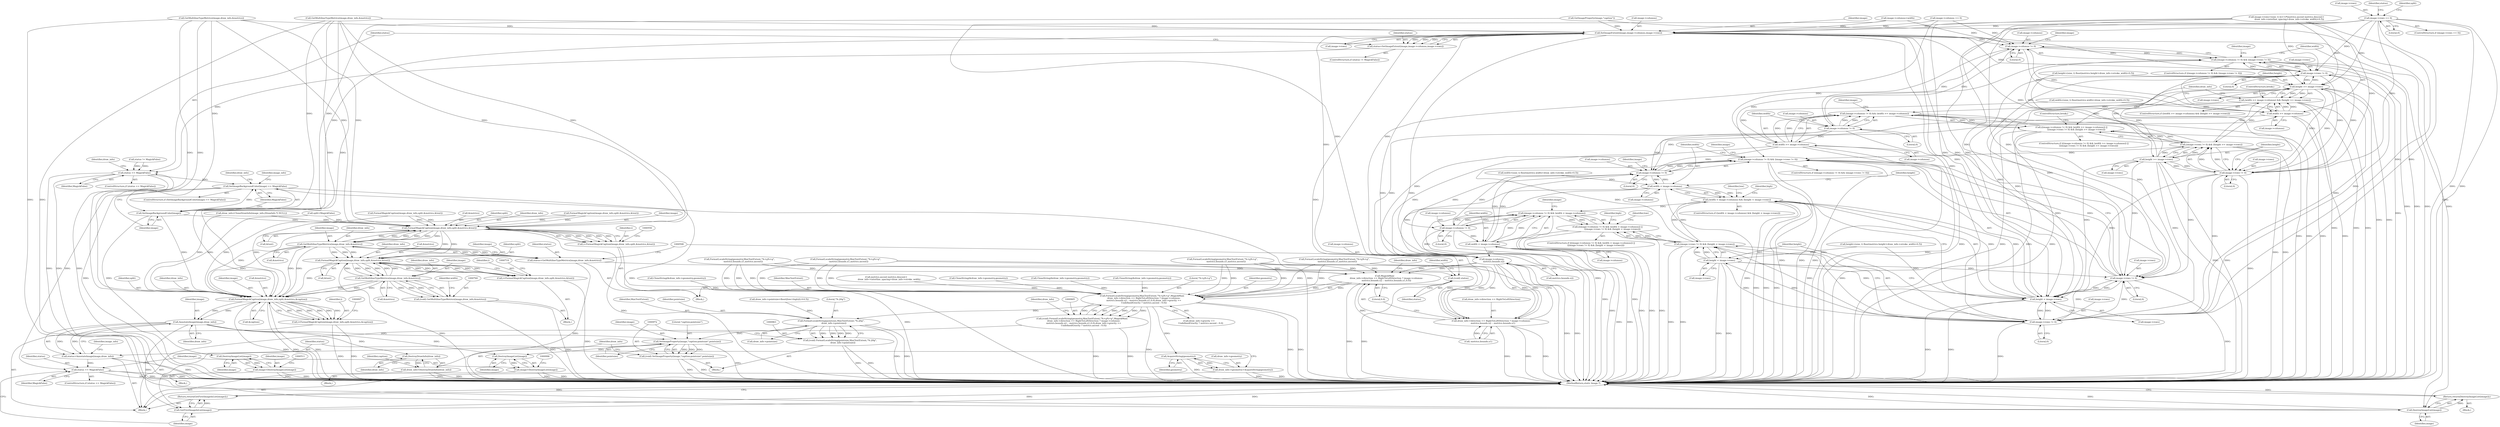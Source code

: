 digraph "1_ImageMagick_aeff00de228bc5a158c2a975ab47845d8a1db456@pointer" {
"1000359" [label="(Call,image->rows == 0)"];
"1000463" [label="(Call,SetImageExtent(image,image->columns,image->rows))"];
"1000461" [label="(Call,status=SetImageExtent(image,image->columns,image->rows))"];
"1000472" [label="(Call,status == MagickFalse)"];
"1000490" [label="(Call,SetImageBackgroundColor(image) == MagickFalse)"];
"1000986" [label="(Call,status == MagickFalse)"];
"1000487" [label="(Call,DestroyImageList(image))"];
"1000486" [label="(Return,return(DestroyImageList(image));)"];
"1000491" [label="(Call,SetImageBackgroundColor(image))"];
"1000507" [label="(Call,DestroyImageList(image))"];
"1000505" [label="(Call,image=DestroyImageList(image))"];
"1000541" [label="(Call,FormatMagickCaption(image,draw_info,split,&metrics,&text))"];
"1000539" [label="(Call,i=FormatMagickCaption(image,draw_info,split,&metrics,&text))"];
"1000592" [label="(Call,GetMultilineTypeMetrics(image,draw_info,&metrics))"];
"1000590" [label="(Call,status=GetMultilineTypeMetrics(image,draw_info,&metrics))"];
"1000597" [label="(Call,(void) status)"];
"1000710" [label="(Call,FormatMagickCaption(image,draw_info,split,&metrics,&text))"];
"1000708" [label="(Call,i=FormatMagickCaption(image,draw_info,split,&metrics,&text))"];
"1000761" [label="(Call,GetMultilineTypeMetrics(image,draw_info,&metrics))"];
"1000759" [label="(Call,(void) GetMultilineTypeMetrics(image,draw_info,&metrics))"];
"1000888" [label="(Call,FormatMagickCaption(image,draw_info,split,&metrics,&caption))"];
"1000886" [label="(Call,i=FormatMagickCaption(image,draw_info,split,&metrics,&caption))"];
"1000951" [label="(Call,AnnotateImage(image,draw_info))"];
"1000949" [label="(Call,status=AnnotateImage(image,draw_info))"];
"1000973" [label="(Call,SetImageProperty(image,\"caption:pointsize\",pointsize))"];
"1000971" [label="(Call,(void) SetImageProperty(image,\"caption:pointsize\",pointsize))"];
"1000992" [label="(Call,DestroyImageList(image))"];
"1000990" [label="(Call,image=DestroyImageList(image))"];
"1000999" [label="(Call,GetFirstImageInList(image))"];
"1000998" [label="(Return,return(GetFirstImageInList(image));)"];
"1000979" [label="(Call,DestroyDrawInfo(draw_info))"];
"1000977" [label="(Call,draw_info=DestroyDrawInfo(draw_info))"];
"1000630" [label="(Call,image->columns != 0)"];
"1000629" [label="(Call,(image->columns != 0) && (image->rows != 0))"];
"1000795" [label="(Call,(image->columns != 0) && (image->rows != 0))"];
"1000643" [label="(Call,width >= image->columns)"];
"1000642" [label="(Call,(width >= image->columns) && (height >= image->rows))"];
"1000657" [label="(Call,(image->columns != 0) && (width >= image->columns))"];
"1000656" [label="(Call,((image->columns != 0) && (width >= image->columns)) ||\n              ((image->rows != 0) && (height >= image->rows)))"];
"1000668" [label="(Call,(image->rows != 0) && (height >= image->rows))"];
"1000796" [label="(Call,image->columns != 0)"];
"1000809" [label="(Call,width < image->columns)"];
"1000808" [label="(Call,(width < image->columns) && (height < image->rows))"];
"1000837" [label="(Call,(image->columns != 0) && (width < image->columns))"];
"1000836" [label="(Call,((image->columns != 0) && (width < image->columns)) ||\n              ((image->rows != 0) && (height < image->rows)))"];
"1000848" [label="(Call,(image->rows != 0) && (height < image->rows))"];
"1000917" [label="(Call,image->columns-\n     metrics.bounds.x2)"];
"1000910" [label="(Call,MagickMax(\n     draw_info->direction == RightToLeftDirection ? image->columns-\n     metrics.bounds.x2 : -metrics.bounds.x1,0.0))"];
"1000906" [label="(Call,FormatLocaleString(geometry,MaxTextExtent,\"%+g%+g\",MagickMax(\n     draw_info->direction == RightToLeftDirection ? image->columns-\n     metrics.bounds.x2 : -metrics.bounds.x1,0.0),draw_info->gravity ==\n     UndefinedGravity ? metrics.ascent : 0.0))"];
"1000904" [label="(Call,(void) FormatLocaleString(geometry,MaxTextExtent,\"%+g%+g\",MagickMax(\n     draw_info->direction == RightToLeftDirection ? image->columns-\n     metrics.bounds.x2 : -metrics.bounds.x1,0.0),draw_info->gravity ==\n     UndefinedGravity ? metrics.ascent : 0.0))"];
"1000947" [label="(Call,AcquireString(geometry))"];
"1000943" [label="(Call,draw_info->geometry=AcquireString(geometry))"];
"1000964" [label="(Call,FormatLocaleString(pointsize,MaxTextExtent,\"%.20g\",\n        draw_info->pointsize))"];
"1000962" [label="(Call,(void) FormatLocaleString(pointsize,MaxTextExtent,\"%.20g\",\n        draw_info->pointsize))"];
"1000911" [label="(Call,draw_info->direction == RightToLeftDirection ? image->columns-\n     metrics.bounds.x2 : -metrics.bounds.x1)"];
"1000838" [label="(Call,image->columns != 0)"];
"1000843" [label="(Call,width < image->columns)"];
"1000658" [label="(Call,image->columns != 0)"];
"1000663" [label="(Call,width >= image->columns)"];
"1000635" [label="(Call,image->rows != 0)"];
"1000648" [label="(Call,height >= image->rows)"];
"1000669" [label="(Call,image->rows != 0)"];
"1000674" [label="(Call,height >= image->rows)"];
"1000801" [label="(Call,image->rows != 0)"];
"1000814" [label="(Call,height < image->rows)"];
"1000849" [label="(Call,image->rows != 0)"];
"1000854" [label="(Call,height < image->rows)"];
"1000960" [label="(Block,)"];
"1000761" [label="(Call,GetMultilineTypeMetrics(image,draw_info,&metrics))"];
"1000868" [label="(Identifier,high)"];
"1000797" [label="(Call,image->columns)"];
"1000711" [label="(Identifier,image)"];
"1000494" [label="(Block,)"];
"1000890" [label="(Identifier,draw_info)"];
"1000845" [label="(Call,image->columns)"];
"1000326" [label="(Call,CloneString(&draw_info->geometry,geometry))"];
"1000753" [label="(Call,CloneString(&draw_info->geometry,geometry))"];
"1000909" [label="(Literal,\"%+g%+g\")"];
"1000477" [label="(Identifier,draw_info)"];
"1000464" [label="(Identifier,image)"];
"1000794" [label="(ControlStructure,if ((image->columns != 0) && (image->rows != 0)))"];
"1000547" [label="(Call,&text)"];
"1000595" [label="(Call,&metrics)"];
"1000917" [label="(Call,image->columns-\n     metrics.bounds.x2)"];
"1000848" [label="(Call,(image->rows != 0) && (height < image->rows))"];
"1000475" [label="(Block,)"];
"1000590" [label="(Call,status=GetMultilineTypeMetrics(image,draw_info,&metrics))"];
"1000764" [label="(Call,&metrics)"];
"1000506" [label="(Identifier,image)"];
"1000363" [label="(Literal,0)"];
"1000628" [label="(ControlStructure,if ((image->columns != 0) && (image->rows != 0)))"];
"1000836" [label="(Call,((image->columns != 0) && (width < image->columns)) ||\n              ((image->rows != 0) && (height < image->rows)))"];
"1000908" [label="(Identifier,MaxTextExtent)"];
"1000800" [label="(Literal,0)"];
"1000803" [label="(Identifier,image)"];
"1000487" [label="(Call,DestroyImageList(image))"];
"1000694" [label="(Block,)"];
"1000957" [label="(Identifier,image_info)"];
"1000952" [label="(Identifier,image)"];
"1000977" [label="(Call,draw_info=DestroyDrawInfo(draw_info))"];
"1000838" [label="(Call,image->columns != 0)"];
"1000943" [label="(Call,draw_info->geometry=AcquireString(geometry))"];
"1000490" [label="(Call,SetImageBackgroundColor(image) == MagickFalse)"];
"1000635" [label="(Call,image->rows != 0)"];
"1000675" [label="(Identifier,height)"];
"1000492" [label="(Identifier,image)"];
"1000505" [label="(Call,image=DestroyImageList(image))"];
"1000921" [label="(Call,metrics.bounds.x2)"];
"1000839" [label="(Call,image->columns)"];
"1000713" [label="(Identifier,split)"];
"1000945" [label="(Identifier,draw_info)"];
"1000815" [label="(Identifier,height)"];
"1000988" [label="(Identifier,MagickFalse)"];
"1000912" [label="(Call,draw_info->direction == RightToLeftDirection)"];
"1000594" [label="(Identifier,draw_info)"];
"1000360" [label="(Call,image->rows)"];
"1000894" [label="(Call,&caption)"];
"1000926" [label="(Call,-metrics.bounds.x1)"];
"1000271" [label="(Call,image->columns == 0)"];
"1000948" [label="(Identifier,geometry)"];
"1000601" [label="(Identifier,width)"];
"1000491" [label="(Call,SetImageBackgroundColor(image))"];
"1000953" [label="(Identifier,draw_info)"];
"1000986" [label="(Call,status == MagickFalse)"];
"1000712" [label="(Identifier,draw_info)"];
"1000658" [label="(Call,image->columns != 0)"];
"1000906" [label="(Call,FormatLocaleString(geometry,MaxTextExtent,\"%+g%+g\",MagickMax(\n     draw_info->direction == RightToLeftDirection ? image->columns-\n     metrics.bounds.x2 : -metrics.bounds.x1,0.0),draw_info->gravity ==\n     UndefinedGravity ? metrics.ascent : 0.0))"];
"1000614" [label="(Call,height=(size_t) floor(metrics.height+draw_info->stroke_width+0.5))"];
"1000887" [label="(Identifier,i)"];
"1000542" [label="(Identifier,image)"];
"1000855" [label="(Identifier,height)"];
"1000591" [label="(Identifier,status)"];
"1000809" [label="(Call,width < image->columns)"];
"1000968" [label="(Call,draw_info->pointsize)"];
"1000650" [label="(Call,image->rows)"];
"1000911" [label="(Call,draw_info->direction == RightToLeftDirection ? image->columns-\n     metrics.bounds.x2 : -metrics.bounds.x1)"];
"1000645" [label="(Call,image->columns)"];
"1000965" [label="(Identifier,pointsize)"];
"1000359" [label="(Call,image->rows == 0)"];
"1000461" [label="(Call,status=SetImageExtent(image,image->columns,image->rows))"];
"1000634" [label="(Literal,0)"];
"1000630" [label="(Call,image->columns != 0)"];
"1000780" [label="(Call,height=(size_t) floor(metrics.height+draw_info->stroke_width+0.5))"];
"1000962" [label="(Call,(void) FormatLocaleString(pointsize,MaxTextExtent,\"%.20g\",\n        draw_info->pointsize))"];
"1000816" [label="(Call,image->rows)"];
"1000597" [label="(Call,(void) status)"];
"1000716" [label="(Call,&text)"];
"1000980" [label="(Identifier,draw_info)"];
"1000766" [label="(Call,width=(size_t) floor(metrics.width+draw_info->stroke_width+0.5))"];
"1000874" [label="(Call,draw_info->pointsize=floor((low+high)/2.0-0.5))"];
"1000708" [label="(Call,i=FormatMagickCaption(image,draw_info,split,&metrics,&text))"];
"1000639" [label="(Literal,0)"];
"1000531" [label="(Identifier,draw_info)"];
"1000637" [label="(Identifier,image)"];
"1001001" [label="(MethodReturn,static Image *)"];
"1000541" [label="(Call,FormatMagickCaption(image,draw_info,split,&metrics,&text))"];
"1000459" [label="(Identifier,status)"];
"1001000" [label="(Identifier,image)"];
"1000904" [label="(Call,(void) FormatLocaleString(geometry,MaxTextExtent,\"%+g%+g\",MagickMax(\n     draw_info->direction == RightToLeftDirection ? image->columns-\n     metrics.bounds.x2 : -metrics.bounds.x1,0.0),draw_info->gravity ==\n     UndefinedGravity ? metrics.ascent : 0.0))"];
"1000366" [label="(Identifier,split)"];
"1000493" [label="(Identifier,MagickFalse)"];
"1000998" [label="(Return,return(GetFirstImageInList(image));)"];
"1000636" [label="(Call,image->rows)"];
"1000353" [label="(Call,image->columns=width)"];
"1000990" [label="(Call,image=DestroyImageList(image))"];
"1000951" [label="(Call,AnnotateImage(image,draw_info))"];
"1000964" [label="(Call,FormatLocaleString(pointsize,MaxTextExtent,\"%.20g\",\n        draw_info->pointsize))"];
"1000642" [label="(Call,(width >= image->columns) && (height >= image->rows))"];
"1000671" [label="(Identifier,image)"];
"1000805" [label="(Literal,0)"];
"1000669" [label="(Call,image->rows != 0)"];
"1000674" [label="(Call,height >= image->rows)"];
"1000593" [label="(Identifier,image)"];
"1000992" [label="(Call,DestroyImageList(image))"];
"1000430" [label="(Call,image->rows=(size_t) ((i+1)*(metrics.ascent-metrics.descent+\n        draw_info->interline_spacing+draw_info->stroke_width)+0.5))"];
"1000474" [label="(Identifier,MagickFalse)"];
"1000710" [label="(Call,FormatMagickCaption(image,draw_info,split,&metrics,&text))"];
"1000947" [label="(Call,AcquireString(geometry))"];
"1000808" [label="(Call,(width < image->columns) && (height < image->rows))"];
"1000659" [label="(Call,image->columns)"];
"1000488" [label="(Identifier,image)"];
"1000932" [label="(Literal,0.0)"];
"1000417" [label="(Call,CloneString(&draw_info->geometry,geometry))"];
"1000807" [label="(ControlStructure,if ((width < image->columns) && (height < image->rows)))"];
"1000664" [label="(Identifier,width)"];
"1000644" [label="(Identifier,width)"];
"1000967" [label="(Literal,\"%.20g\")"];
"1000767" [label="(Identifier,width)"];
"1000763" [label="(Identifier,draw_info)"];
"1000463" [label="(Call,SetImageExtent(image,image->columns,image->rows))"];
"1000835" [label="(ControlStructure,if (((image->columns != 0) && (width < image->columns)) ||\n              ((image->rows != 0) && (height < image->rows))))"];
"1000507" [label="(Call,DestroyImageList(image))"];
"1000888" [label="(Call,FormatMagickCaption(image,draw_info,split,&metrics,&caption))"];
"1000856" [label="(Call,image->rows)"];
"1000663" [label="(Call,width >= image->columns)"];
"1000950" [label="(Identifier,status)"];
"1000486" [label="(Return,return(DestroyImageList(image));)"];
"1000854" [label="(Call,height < image->rows)"];
"1000264" [label="(Call,split=MagickFalse)"];
"1000814" [label="(Call,height < image->rows)"];
"1000425" [label="(Call,GetMultilineTypeMetrics(image,draw_info,&metrics))"];
"1000631" [label="(Call,image->columns)"];
"1000599" [label="(Identifier,status)"];
"1000982" [label="(Identifier,caption)"];
"1000974" [label="(Identifier,image)"];
"1000396" [label="(Call,FormatLocaleString(geometry,MaxTextExtent,\"%+g%+g\",\n        -metrics.bounds.x1,metrics.ascent))"];
"1000840" [label="(Identifier,image)"];
"1000886" [label="(Call,i=FormatMagickCaption(image,draw_info,split,&metrics,&caption))"];
"1000629" [label="(Call,(image->columns != 0) && (image->rows != 0))"];
"1000966" [label="(Identifier,MaxTextExtent)"];
"1000842" [label="(Literal,0)"];
"1000457" [label="(ControlStructure,if (status != MagickFalse))"];
"1000991" [label="(Identifier,image)"];
"1000489" [label="(ControlStructure,if (SetImageBackgroundColor(image) == MagickFalse))"];
"1000944" [label="(Call,draw_info->geometry)"];
"1000656" [label="(Call,((image->columns != 0) && (width >= image->columns)) ||\n              ((image->rows != 0) && (height >= image->rows)))"];
"1000670" [label="(Call,image->rows)"];
"1000334" [label="(Call,GetMultilineTypeMetrics(image,draw_info,&metrics))"];
"1000660" [label="(Identifier,image)"];
"1000107" [label="(Block,)"];
"1000979" [label="(Call,DestroyDrawInfo(draw_info))"];
"1000673" [label="(Literal,0)"];
"1000462" [label="(Identifier,status)"];
"1000907" [label="(Identifier,geometry)"];
"1000584" [label="(Call,CloneString(&draw_info->geometry,geometry))"];
"1000709" [label="(Identifier,i)"];
"1000468" [label="(Call,image->rows)"];
"1000643" [label="(Call,width >= image->columns)"];
"1000762" [label="(Identifier,image)"];
"1000993" [label="(Identifier,image)"];
"1000820" [label="(Identifier,low)"];
"1000860" [label="(Identifier,low)"];
"1000844" [label="(Identifier,width)"];
"1000305" [label="(Call,FormatLocaleString(geometry,MaxTextExtent,\"%+g%+g\",\n        -metrics.bounds.x1,metrics.ascent))"];
"1000496" [label="(Identifier,draw_info)"];
"1000837" [label="(Call,(image->columns != 0) && (width < image->columns))"];
"1000853" [label="(Literal,0)"];
"1000641" [label="(ControlStructure,if ((width >= image->columns) && (height >= image->rows)))"];
"1000648" [label="(Call,height >= image->rows)"];
"1000471" [label="(ControlStructure,if (status == MagickFalse))"];
"1000828" [label="(Identifier,high)"];
"1000973" [label="(Call,SetImageProperty(image,\"caption:pointsize\",pointsize))"];
"1000283" [label="(Call,FormatMagickCaption(image,draw_info,split,&metrics,&text))"];
"1000933" [label="(Call,draw_info->gravity ==\n     UndefinedGravity ? metrics.ascent : 0.0)"];
"1000563" [label="(Call,FormatLocaleString(geometry,MaxTextExtent,\"%+g%+g\",\n          -metrics.bounds.x1,metrics.ascent))"];
"1000539" [label="(Call,i=FormatMagickCaption(image,draw_info,split,&metrics,&text))"];
"1000850" [label="(Call,image->rows)"];
"1000987" [label="(Identifier,status)"];
"1000796" [label="(Call,image->columns != 0)"];
"1000600" [label="(Call,width=(size_t) floor(metrics.width+draw_info->stroke_width+0.5))"];
"1000655" [label="(ControlStructure,if (((image->columns != 0) && (width >= image->columns)) ||\n              ((image->rows != 0) && (height >= image->rows))))"];
"1000989" [label="(Block,)"];
"1000978" [label="(Identifier,draw_info)"];
"1000465" [label="(Call,image->columns)"];
"1000918" [label="(Call,image->columns)"];
"1000849" [label="(Call,image->rows != 0)"];
"1000545" [label="(Call,&metrics)"];
"1000225" [label="(Call,GetImageProperty(image,\"caption\"))"];
"1000714" [label="(Call,&metrics)"];
"1000649" [label="(Identifier,height)"];
"1000949" [label="(Call,status=AnnotateImage(image,draw_info))"];
"1000810" [label="(Identifier,width)"];
"1000985" [label="(ControlStructure,if (status == MagickFalse))"];
"1000657" [label="(Call,(image->columns != 0) && (width >= image->columns))"];
"1000843" [label="(Call,width < image->columns)"];
"1000534" [label="(Block,)"];
"1000999" [label="(Call,GetFirstImageInList(image))"];
"1000668" [label="(Call,(image->rows != 0) && (height >= image->rows))"];
"1000759" [label="(Call,(void) GetMultilineTypeMetrics(image,draw_info,&metrics))"];
"1000975" [label="(Literal,\"caption:pointsize\")"];
"1000662" [label="(Literal,0)"];
"1000802" [label="(Call,image->rows)"];
"1000910" [label="(Call,MagickMax(\n     draw_info->direction == RightToLeftDirection ? image->columns-\n     metrics.bounds.x2 : -metrics.bounds.x1,0.0))"];
"1000441" [label="(Call,metrics.ascent-metrics.descent+\n        draw_info->interline_spacing+draw_info->stroke_width)"];
"1000679" [label="(ControlStructure,break;)"];
"1000540" [label="(Identifier,i)"];
"1000891" [label="(Identifier,split)"];
"1000936" [label="(Identifier,draw_info)"];
"1000544" [label="(Identifier,split)"];
"1000592" [label="(Call,GetMultilineTypeMetrics(image,draw_info,&metrics))"];
"1000228" [label="(Call,draw_info=CloneDrawInfo(image_info,(DrawInfo *) NULL))"];
"1000889" [label="(Identifier,image)"];
"1000358" [label="(ControlStructure,if (image->rows == 0))"];
"1000472" [label="(Call,status == MagickFalse)"];
"1000676" [label="(Call,image->rows)"];
"1000458" [label="(Call,status != MagickFalse)"];
"1000665" [label="(Call,image->columns)"];
"1000801" [label="(Call,image->rows != 0)"];
"1000543" [label="(Identifier,draw_info)"];
"1000732" [label="(Call,FormatLocaleString(geometry,MaxTextExtent,\"%+g%+g\",\n          -metrics.bounds.x1,metrics.ascent))"];
"1000518" [label="(Identifier,image_info)"];
"1000811" [label="(Call,image->columns)"];
"1000508" [label="(Identifier,image)"];
"1000795" [label="(Call,(image->columns != 0) && (image->rows != 0))"];
"1000976" [label="(Identifier,pointsize)"];
"1000473" [label="(Identifier,status)"];
"1000653" [label="(ControlStructure,break;)"];
"1000971" [label="(Call,(void) SetImageProperty(image,\"caption:pointsize\",pointsize))"];
"1000892" [label="(Call,&metrics)"];
"1000374" [label="(Call,FormatMagickCaption(image,draw_info,split,&metrics,&text))"];
"1000851" [label="(Identifier,image)"];
"1000359" -> "1000358"  [label="AST: "];
"1000359" -> "1000363"  [label="CFG: "];
"1000360" -> "1000359"  [label="AST: "];
"1000363" -> "1000359"  [label="AST: "];
"1000366" -> "1000359"  [label="CFG: "];
"1000459" -> "1000359"  [label="CFG: "];
"1000359" -> "1001001"  [label="DDG: "];
"1000359" -> "1001001"  [label="DDG: "];
"1000359" -> "1000463"  [label="DDG: "];
"1000359" -> "1000635"  [label="DDG: "];
"1000359" -> "1000648"  [label="DDG: "];
"1000359" -> "1000669"  [label="DDG: "];
"1000359" -> "1000801"  [label="DDG: "];
"1000359" -> "1000814"  [label="DDG: "];
"1000359" -> "1000849"  [label="DDG: "];
"1000463" -> "1000461"  [label="AST: "];
"1000463" -> "1000468"  [label="CFG: "];
"1000464" -> "1000463"  [label="AST: "];
"1000465" -> "1000463"  [label="AST: "];
"1000468" -> "1000463"  [label="AST: "];
"1000461" -> "1000463"  [label="CFG: "];
"1000463" -> "1001001"  [label="DDG: "];
"1000463" -> "1001001"  [label="DDG: "];
"1000463" -> "1000461"  [label="DDG: "];
"1000463" -> "1000461"  [label="DDG: "];
"1000463" -> "1000461"  [label="DDG: "];
"1000225" -> "1000463"  [label="DDG: "];
"1000425" -> "1000463"  [label="DDG: "];
"1000334" -> "1000463"  [label="DDG: "];
"1000353" -> "1000463"  [label="DDG: "];
"1000271" -> "1000463"  [label="DDG: "];
"1000430" -> "1000463"  [label="DDG: "];
"1000463" -> "1000487"  [label="DDG: "];
"1000463" -> "1000491"  [label="DDG: "];
"1000463" -> "1000630"  [label="DDG: "];
"1000463" -> "1000635"  [label="DDG: "];
"1000463" -> "1000648"  [label="DDG: "];
"1000463" -> "1000669"  [label="DDG: "];
"1000463" -> "1000801"  [label="DDG: "];
"1000463" -> "1000814"  [label="DDG: "];
"1000463" -> "1000849"  [label="DDG: "];
"1000463" -> "1000917"  [label="DDG: "];
"1000461" -> "1000457"  [label="AST: "];
"1000462" -> "1000461"  [label="AST: "];
"1000473" -> "1000461"  [label="CFG: "];
"1000461" -> "1001001"  [label="DDG: "];
"1000461" -> "1000472"  [label="DDG: "];
"1000472" -> "1000471"  [label="AST: "];
"1000472" -> "1000474"  [label="CFG: "];
"1000473" -> "1000472"  [label="AST: "];
"1000474" -> "1000472"  [label="AST: "];
"1000477" -> "1000472"  [label="CFG: "];
"1000492" -> "1000472"  [label="CFG: "];
"1000472" -> "1001001"  [label="DDG: "];
"1000472" -> "1001001"  [label="DDG: "];
"1000472" -> "1001001"  [label="DDG: "];
"1000458" -> "1000472"  [label="DDG: "];
"1000458" -> "1000472"  [label="DDG: "];
"1000472" -> "1000490"  [label="DDG: "];
"1000490" -> "1000489"  [label="AST: "];
"1000490" -> "1000493"  [label="CFG: "];
"1000491" -> "1000490"  [label="AST: "];
"1000493" -> "1000490"  [label="AST: "];
"1000496" -> "1000490"  [label="CFG: "];
"1000518" -> "1000490"  [label="CFG: "];
"1000490" -> "1001001"  [label="DDG: "];
"1000490" -> "1001001"  [label="DDG: "];
"1000490" -> "1001001"  [label="DDG: "];
"1000491" -> "1000490"  [label="DDG: "];
"1000490" -> "1000986"  [label="DDG: "];
"1000986" -> "1000985"  [label="AST: "];
"1000986" -> "1000988"  [label="CFG: "];
"1000987" -> "1000986"  [label="AST: "];
"1000988" -> "1000986"  [label="AST: "];
"1000991" -> "1000986"  [label="CFG: "];
"1001000" -> "1000986"  [label="CFG: "];
"1000986" -> "1001001"  [label="DDG: "];
"1000986" -> "1001001"  [label="DDG: "];
"1000986" -> "1001001"  [label="DDG: "];
"1000949" -> "1000986"  [label="DDG: "];
"1000487" -> "1000486"  [label="AST: "];
"1000487" -> "1000488"  [label="CFG: "];
"1000488" -> "1000487"  [label="AST: "];
"1000486" -> "1000487"  [label="CFG: "];
"1000487" -> "1001001"  [label="DDG: "];
"1000487" -> "1001001"  [label="DDG: "];
"1000487" -> "1000486"  [label="DDG: "];
"1000225" -> "1000487"  [label="DDG: "];
"1000425" -> "1000487"  [label="DDG: "];
"1000334" -> "1000487"  [label="DDG: "];
"1000486" -> "1000475"  [label="AST: "];
"1001001" -> "1000486"  [label="CFG: "];
"1000486" -> "1001001"  [label="DDG: "];
"1000491" -> "1000492"  [label="CFG: "];
"1000492" -> "1000491"  [label="AST: "];
"1000493" -> "1000491"  [label="CFG: "];
"1000225" -> "1000491"  [label="DDG: "];
"1000425" -> "1000491"  [label="DDG: "];
"1000334" -> "1000491"  [label="DDG: "];
"1000491" -> "1000507"  [label="DDG: "];
"1000491" -> "1000541"  [label="DDG: "];
"1000491" -> "1000888"  [label="DDG: "];
"1000507" -> "1000505"  [label="AST: "];
"1000507" -> "1000508"  [label="CFG: "];
"1000508" -> "1000507"  [label="AST: "];
"1000505" -> "1000507"  [label="CFG: "];
"1000507" -> "1000505"  [label="DDG: "];
"1000505" -> "1000494"  [label="AST: "];
"1000506" -> "1000505"  [label="AST: "];
"1000511" -> "1000505"  [label="CFG: "];
"1000505" -> "1001001"  [label="DDG: "];
"1000505" -> "1001001"  [label="DDG: "];
"1000541" -> "1000539"  [label="AST: "];
"1000541" -> "1000547"  [label="CFG: "];
"1000542" -> "1000541"  [label="AST: "];
"1000543" -> "1000541"  [label="AST: "];
"1000544" -> "1000541"  [label="AST: "];
"1000545" -> "1000541"  [label="AST: "];
"1000547" -> "1000541"  [label="AST: "];
"1000539" -> "1000541"  [label="CFG: "];
"1000541" -> "1001001"  [label="DDG: "];
"1000541" -> "1000539"  [label="DDG: "];
"1000541" -> "1000539"  [label="DDG: "];
"1000541" -> "1000539"  [label="DDG: "];
"1000541" -> "1000539"  [label="DDG: "];
"1000541" -> "1000539"  [label="DDG: "];
"1000592" -> "1000541"  [label="DDG: "];
"1000592" -> "1000541"  [label="DDG: "];
"1000592" -> "1000541"  [label="DDG: "];
"1000334" -> "1000541"  [label="DDG: "];
"1000334" -> "1000541"  [label="DDG: "];
"1000425" -> "1000541"  [label="DDG: "];
"1000425" -> "1000541"  [label="DDG: "];
"1000228" -> "1000541"  [label="DDG: "];
"1000283" -> "1000541"  [label="DDG: "];
"1000283" -> "1000541"  [label="DDG: "];
"1000374" -> "1000541"  [label="DDG: "];
"1000374" -> "1000541"  [label="DDG: "];
"1000264" -> "1000541"  [label="DDG: "];
"1000541" -> "1000592"  [label="DDG: "];
"1000541" -> "1000592"  [label="DDG: "];
"1000541" -> "1000592"  [label="DDG: "];
"1000541" -> "1000710"  [label="DDG: "];
"1000541" -> "1000710"  [label="DDG: "];
"1000541" -> "1000888"  [label="DDG: "];
"1000539" -> "1000534"  [label="AST: "];
"1000540" -> "1000539"  [label="AST: "];
"1000550" -> "1000539"  [label="CFG: "];
"1000539" -> "1001001"  [label="DDG: "];
"1000592" -> "1000590"  [label="AST: "];
"1000592" -> "1000595"  [label="CFG: "];
"1000593" -> "1000592"  [label="AST: "];
"1000594" -> "1000592"  [label="AST: "];
"1000595" -> "1000592"  [label="AST: "];
"1000590" -> "1000592"  [label="CFG: "];
"1000592" -> "1000590"  [label="DDG: "];
"1000592" -> "1000590"  [label="DDG: "];
"1000592" -> "1000590"  [label="DDG: "];
"1000592" -> "1000710"  [label="DDG: "];
"1000592" -> "1000710"  [label="DDG: "];
"1000592" -> "1000710"  [label="DDG: "];
"1000592" -> "1000888"  [label="DDG: "];
"1000592" -> "1000888"  [label="DDG: "];
"1000592" -> "1000888"  [label="DDG: "];
"1000590" -> "1000534"  [label="AST: "];
"1000591" -> "1000590"  [label="AST: "];
"1000598" -> "1000590"  [label="CFG: "];
"1000590" -> "1001001"  [label="DDG: "];
"1000590" -> "1000597"  [label="DDG: "];
"1000597" -> "1000534"  [label="AST: "];
"1000597" -> "1000599"  [label="CFG: "];
"1000598" -> "1000597"  [label="AST: "];
"1000599" -> "1000597"  [label="AST: "];
"1000601" -> "1000597"  [label="CFG: "];
"1000597" -> "1001001"  [label="DDG: "];
"1000710" -> "1000708"  [label="AST: "];
"1000710" -> "1000716"  [label="CFG: "];
"1000711" -> "1000710"  [label="AST: "];
"1000712" -> "1000710"  [label="AST: "];
"1000713" -> "1000710"  [label="AST: "];
"1000714" -> "1000710"  [label="AST: "];
"1000716" -> "1000710"  [label="AST: "];
"1000708" -> "1000710"  [label="CFG: "];
"1000710" -> "1001001"  [label="DDG: "];
"1000710" -> "1000708"  [label="DDG: "];
"1000710" -> "1000708"  [label="DDG: "];
"1000710" -> "1000708"  [label="DDG: "];
"1000710" -> "1000708"  [label="DDG: "];
"1000710" -> "1000708"  [label="DDG: "];
"1000761" -> "1000710"  [label="DDG: "];
"1000761" -> "1000710"  [label="DDG: "];
"1000761" -> "1000710"  [label="DDG: "];
"1000710" -> "1000761"  [label="DDG: "];
"1000710" -> "1000761"  [label="DDG: "];
"1000710" -> "1000761"  [label="DDG: "];
"1000710" -> "1000888"  [label="DDG: "];
"1000708" -> "1000694"  [label="AST: "];
"1000709" -> "1000708"  [label="AST: "];
"1000719" -> "1000708"  [label="CFG: "];
"1000708" -> "1001001"  [label="DDG: "];
"1000761" -> "1000759"  [label="AST: "];
"1000761" -> "1000764"  [label="CFG: "];
"1000762" -> "1000761"  [label="AST: "];
"1000763" -> "1000761"  [label="AST: "];
"1000764" -> "1000761"  [label="AST: "];
"1000759" -> "1000761"  [label="CFG: "];
"1000761" -> "1000759"  [label="DDG: "];
"1000761" -> "1000759"  [label="DDG: "];
"1000761" -> "1000759"  [label="DDG: "];
"1000761" -> "1000888"  [label="DDG: "];
"1000761" -> "1000888"  [label="DDG: "];
"1000761" -> "1000888"  [label="DDG: "];
"1000759" -> "1000694"  [label="AST: "];
"1000760" -> "1000759"  [label="AST: "];
"1000767" -> "1000759"  [label="CFG: "];
"1000759" -> "1001001"  [label="DDG: "];
"1000759" -> "1001001"  [label="DDG: "];
"1000888" -> "1000886"  [label="AST: "];
"1000888" -> "1000894"  [label="CFG: "];
"1000889" -> "1000888"  [label="AST: "];
"1000890" -> "1000888"  [label="AST: "];
"1000891" -> "1000888"  [label="AST: "];
"1000892" -> "1000888"  [label="AST: "];
"1000894" -> "1000888"  [label="AST: "];
"1000886" -> "1000888"  [label="CFG: "];
"1000888" -> "1001001"  [label="DDG: "];
"1000888" -> "1001001"  [label="DDG: "];
"1000888" -> "1001001"  [label="DDG: "];
"1000888" -> "1000886"  [label="DDG: "];
"1000888" -> "1000886"  [label="DDG: "];
"1000888" -> "1000886"  [label="DDG: "];
"1000888" -> "1000886"  [label="DDG: "];
"1000888" -> "1000886"  [label="DDG: "];
"1000334" -> "1000888"  [label="DDG: "];
"1000334" -> "1000888"  [label="DDG: "];
"1000425" -> "1000888"  [label="DDG: "];
"1000425" -> "1000888"  [label="DDG: "];
"1000228" -> "1000888"  [label="DDG: "];
"1000283" -> "1000888"  [label="DDG: "];
"1000374" -> "1000888"  [label="DDG: "];
"1000264" -> "1000888"  [label="DDG: "];
"1000888" -> "1000951"  [label="DDG: "];
"1000888" -> "1000951"  [label="DDG: "];
"1000886" -> "1000107"  [label="AST: "];
"1000887" -> "1000886"  [label="AST: "];
"1000897" -> "1000886"  [label="CFG: "];
"1000886" -> "1001001"  [label="DDG: "];
"1000886" -> "1001001"  [label="DDG: "];
"1000951" -> "1000949"  [label="AST: "];
"1000951" -> "1000953"  [label="CFG: "];
"1000952" -> "1000951"  [label="AST: "];
"1000953" -> "1000951"  [label="AST: "];
"1000949" -> "1000951"  [label="CFG: "];
"1000951" -> "1000949"  [label="DDG: "];
"1000951" -> "1000949"  [label="DDG: "];
"1000951" -> "1000973"  [label="DDG: "];
"1000951" -> "1000979"  [label="DDG: "];
"1000951" -> "1000992"  [label="DDG: "];
"1000951" -> "1000999"  [label="DDG: "];
"1000949" -> "1000107"  [label="AST: "];
"1000950" -> "1000949"  [label="AST: "];
"1000957" -> "1000949"  [label="CFG: "];
"1000949" -> "1001001"  [label="DDG: "];
"1000973" -> "1000971"  [label="AST: "];
"1000973" -> "1000976"  [label="CFG: "];
"1000974" -> "1000973"  [label="AST: "];
"1000975" -> "1000973"  [label="AST: "];
"1000976" -> "1000973"  [label="AST: "];
"1000971" -> "1000973"  [label="CFG: "];
"1000973" -> "1001001"  [label="DDG: "];
"1000973" -> "1000971"  [label="DDG: "];
"1000973" -> "1000971"  [label="DDG: "];
"1000973" -> "1000971"  [label="DDG: "];
"1000964" -> "1000973"  [label="DDG: "];
"1000973" -> "1000992"  [label="DDG: "];
"1000973" -> "1000999"  [label="DDG: "];
"1000971" -> "1000960"  [label="AST: "];
"1000972" -> "1000971"  [label="AST: "];
"1000978" -> "1000971"  [label="CFG: "];
"1000971" -> "1001001"  [label="DDG: "];
"1000971" -> "1001001"  [label="DDG: "];
"1000992" -> "1000990"  [label="AST: "];
"1000992" -> "1000993"  [label="CFG: "];
"1000993" -> "1000992"  [label="AST: "];
"1000990" -> "1000992"  [label="CFG: "];
"1000992" -> "1000990"  [label="DDG: "];
"1000990" -> "1000989"  [label="AST: "];
"1000991" -> "1000990"  [label="AST: "];
"1000996" -> "1000990"  [label="CFG: "];
"1000990" -> "1001001"  [label="DDG: "];
"1000990" -> "1001001"  [label="DDG: "];
"1000999" -> "1000998"  [label="AST: "];
"1000999" -> "1001000"  [label="CFG: "];
"1001000" -> "1000999"  [label="AST: "];
"1000998" -> "1000999"  [label="CFG: "];
"1000999" -> "1001001"  [label="DDG: "];
"1000999" -> "1001001"  [label="DDG: "];
"1000999" -> "1000998"  [label="DDG: "];
"1000998" -> "1000107"  [label="AST: "];
"1001001" -> "1000998"  [label="CFG: "];
"1000998" -> "1001001"  [label="DDG: "];
"1000979" -> "1000977"  [label="AST: "];
"1000979" -> "1000980"  [label="CFG: "];
"1000980" -> "1000979"  [label="AST: "];
"1000977" -> "1000979"  [label="CFG: "];
"1000979" -> "1000977"  [label="DDG: "];
"1000977" -> "1000107"  [label="AST: "];
"1000978" -> "1000977"  [label="AST: "];
"1000982" -> "1000977"  [label="CFG: "];
"1000977" -> "1001001"  [label="DDG: "];
"1000977" -> "1001001"  [label="DDG: "];
"1000630" -> "1000629"  [label="AST: "];
"1000630" -> "1000634"  [label="CFG: "];
"1000631" -> "1000630"  [label="AST: "];
"1000634" -> "1000630"  [label="AST: "];
"1000637" -> "1000630"  [label="CFG: "];
"1000629" -> "1000630"  [label="CFG: "];
"1000630" -> "1000629"  [label="DDG: "];
"1000630" -> "1000629"  [label="DDG: "];
"1000658" -> "1000630"  [label="DDG: "];
"1000643" -> "1000630"  [label="DDG: "];
"1000663" -> "1000630"  [label="DDG: "];
"1000353" -> "1000630"  [label="DDG: "];
"1000271" -> "1000630"  [label="DDG: "];
"1000630" -> "1000643"  [label="DDG: "];
"1000630" -> "1000658"  [label="DDG: "];
"1000629" -> "1000628"  [label="AST: "];
"1000629" -> "1000635"  [label="CFG: "];
"1000635" -> "1000629"  [label="AST: "];
"1000644" -> "1000629"  [label="CFG: "];
"1000660" -> "1000629"  [label="CFG: "];
"1000629" -> "1001001"  [label="DDG: "];
"1000629" -> "1001001"  [label="DDG: "];
"1000629" -> "1001001"  [label="DDG: "];
"1000635" -> "1000629"  [label="DDG: "];
"1000635" -> "1000629"  [label="DDG: "];
"1000668" -> "1000629"  [label="DDG: "];
"1000629" -> "1000795"  [label="DDG: "];
"1000795" -> "1000794"  [label="AST: "];
"1000795" -> "1000796"  [label="CFG: "];
"1000795" -> "1000801"  [label="CFG: "];
"1000796" -> "1000795"  [label="AST: "];
"1000801" -> "1000795"  [label="AST: "];
"1000810" -> "1000795"  [label="CFG: "];
"1000840" -> "1000795"  [label="CFG: "];
"1000795" -> "1001001"  [label="DDG: "];
"1000795" -> "1001001"  [label="DDG: "];
"1000795" -> "1001001"  [label="DDG: "];
"1000796" -> "1000795"  [label="DDG: "];
"1000796" -> "1000795"  [label="DDG: "];
"1000801" -> "1000795"  [label="DDG: "];
"1000801" -> "1000795"  [label="DDG: "];
"1000848" -> "1000795"  [label="DDG: "];
"1000668" -> "1000795"  [label="DDG: "];
"1000643" -> "1000642"  [label="AST: "];
"1000643" -> "1000645"  [label="CFG: "];
"1000644" -> "1000643"  [label="AST: "];
"1000645" -> "1000643"  [label="AST: "];
"1000649" -> "1000643"  [label="CFG: "];
"1000642" -> "1000643"  [label="CFG: "];
"1000643" -> "1001001"  [label="DDG: "];
"1000643" -> "1001001"  [label="DDG: "];
"1000643" -> "1000642"  [label="DDG: "];
"1000643" -> "1000642"  [label="DDG: "];
"1000600" -> "1000643"  [label="DDG: "];
"1000643" -> "1000796"  [label="DDG: "];
"1000643" -> "1000917"  [label="DDG: "];
"1000642" -> "1000641"  [label="AST: "];
"1000642" -> "1000648"  [label="CFG: "];
"1000648" -> "1000642"  [label="AST: "];
"1000653" -> "1000642"  [label="CFG: "];
"1000531" -> "1000642"  [label="CFG: "];
"1000642" -> "1001001"  [label="DDG: "];
"1000642" -> "1001001"  [label="DDG: "];
"1000642" -> "1001001"  [label="DDG: "];
"1000648" -> "1000642"  [label="DDG: "];
"1000648" -> "1000642"  [label="DDG: "];
"1000668" -> "1000642"  [label="DDG: "];
"1000642" -> "1000657"  [label="DDG: "];
"1000642" -> "1000668"  [label="DDG: "];
"1000657" -> "1000656"  [label="AST: "];
"1000657" -> "1000658"  [label="CFG: "];
"1000657" -> "1000663"  [label="CFG: "];
"1000658" -> "1000657"  [label="AST: "];
"1000663" -> "1000657"  [label="AST: "];
"1000671" -> "1000657"  [label="CFG: "];
"1000656" -> "1000657"  [label="CFG: "];
"1000657" -> "1001001"  [label="DDG: "];
"1000657" -> "1001001"  [label="DDG: "];
"1000657" -> "1000656"  [label="DDG: "];
"1000657" -> "1000656"  [label="DDG: "];
"1000658" -> "1000657"  [label="DDG: "];
"1000658" -> "1000657"  [label="DDG: "];
"1000663" -> "1000657"  [label="DDG: "];
"1000663" -> "1000657"  [label="DDG: "];
"1000656" -> "1000655"  [label="AST: "];
"1000656" -> "1000668"  [label="CFG: "];
"1000668" -> "1000656"  [label="AST: "];
"1000679" -> "1000656"  [label="CFG: "];
"1000531" -> "1000656"  [label="CFG: "];
"1000656" -> "1001001"  [label="DDG: "];
"1000656" -> "1001001"  [label="DDG: "];
"1000656" -> "1001001"  [label="DDG: "];
"1000668" -> "1000656"  [label="DDG: "];
"1000668" -> "1000656"  [label="DDG: "];
"1000668" -> "1000669"  [label="CFG: "];
"1000668" -> "1000674"  [label="CFG: "];
"1000669" -> "1000668"  [label="AST: "];
"1000674" -> "1000668"  [label="AST: "];
"1000668" -> "1001001"  [label="DDG: "];
"1000668" -> "1001001"  [label="DDG: "];
"1000669" -> "1000668"  [label="DDG: "];
"1000669" -> "1000668"  [label="DDG: "];
"1000674" -> "1000668"  [label="DDG: "];
"1000674" -> "1000668"  [label="DDG: "];
"1000796" -> "1000800"  [label="CFG: "];
"1000797" -> "1000796"  [label="AST: "];
"1000800" -> "1000796"  [label="AST: "];
"1000803" -> "1000796"  [label="CFG: "];
"1000809" -> "1000796"  [label="DDG: "];
"1000658" -> "1000796"  [label="DDG: "];
"1000843" -> "1000796"  [label="DDG: "];
"1000838" -> "1000796"  [label="DDG: "];
"1000663" -> "1000796"  [label="DDG: "];
"1000796" -> "1000809"  [label="DDG: "];
"1000796" -> "1000838"  [label="DDG: "];
"1000809" -> "1000808"  [label="AST: "];
"1000809" -> "1000811"  [label="CFG: "];
"1000810" -> "1000809"  [label="AST: "];
"1000811" -> "1000809"  [label="AST: "];
"1000815" -> "1000809"  [label="CFG: "];
"1000808" -> "1000809"  [label="CFG: "];
"1000809" -> "1001001"  [label="DDG: "];
"1000809" -> "1001001"  [label="DDG: "];
"1000809" -> "1000808"  [label="DDG: "];
"1000809" -> "1000808"  [label="DDG: "];
"1000766" -> "1000809"  [label="DDG: "];
"1000809" -> "1000917"  [label="DDG: "];
"1000808" -> "1000807"  [label="AST: "];
"1000808" -> "1000814"  [label="CFG: "];
"1000814" -> "1000808"  [label="AST: "];
"1000820" -> "1000808"  [label="CFG: "];
"1000828" -> "1000808"  [label="CFG: "];
"1000808" -> "1001001"  [label="DDG: "];
"1000808" -> "1001001"  [label="DDG: "];
"1000808" -> "1001001"  [label="DDG: "];
"1000814" -> "1000808"  [label="DDG: "];
"1000814" -> "1000808"  [label="DDG: "];
"1000848" -> "1000808"  [label="DDG: "];
"1000808" -> "1000837"  [label="DDG: "];
"1000808" -> "1000848"  [label="DDG: "];
"1000837" -> "1000836"  [label="AST: "];
"1000837" -> "1000838"  [label="CFG: "];
"1000837" -> "1000843"  [label="CFG: "];
"1000838" -> "1000837"  [label="AST: "];
"1000843" -> "1000837"  [label="AST: "];
"1000851" -> "1000837"  [label="CFG: "];
"1000836" -> "1000837"  [label="CFG: "];
"1000837" -> "1001001"  [label="DDG: "];
"1000837" -> "1001001"  [label="DDG: "];
"1000837" -> "1000836"  [label="DDG: "];
"1000837" -> "1000836"  [label="DDG: "];
"1000838" -> "1000837"  [label="DDG: "];
"1000838" -> "1000837"  [label="DDG: "];
"1000843" -> "1000837"  [label="DDG: "];
"1000843" -> "1000837"  [label="DDG: "];
"1000836" -> "1000835"  [label="AST: "];
"1000836" -> "1000848"  [label="CFG: "];
"1000848" -> "1000836"  [label="AST: "];
"1000860" -> "1000836"  [label="CFG: "];
"1000868" -> "1000836"  [label="CFG: "];
"1000836" -> "1001001"  [label="DDG: "];
"1000836" -> "1001001"  [label="DDG: "];
"1000836" -> "1001001"  [label="DDG: "];
"1000848" -> "1000836"  [label="DDG: "];
"1000848" -> "1000836"  [label="DDG: "];
"1000848" -> "1000849"  [label="CFG: "];
"1000848" -> "1000854"  [label="CFG: "];
"1000849" -> "1000848"  [label="AST: "];
"1000854" -> "1000848"  [label="AST: "];
"1000848" -> "1001001"  [label="DDG: "];
"1000848" -> "1001001"  [label="DDG: "];
"1000849" -> "1000848"  [label="DDG: "];
"1000849" -> "1000848"  [label="DDG: "];
"1000854" -> "1000848"  [label="DDG: "];
"1000854" -> "1000848"  [label="DDG: "];
"1000917" -> "1000911"  [label="AST: "];
"1000917" -> "1000921"  [label="CFG: "];
"1000918" -> "1000917"  [label="AST: "];
"1000921" -> "1000917"  [label="AST: "];
"1000911" -> "1000917"  [label="CFG: "];
"1000917" -> "1001001"  [label="DDG: "];
"1000917" -> "1001001"  [label="DDG: "];
"1000917" -> "1000910"  [label="DDG: "];
"1000917" -> "1000910"  [label="DDG: "];
"1000917" -> "1000911"  [label="DDG: "];
"1000917" -> "1000911"  [label="DDG: "];
"1000658" -> "1000917"  [label="DDG: "];
"1000843" -> "1000917"  [label="DDG: "];
"1000838" -> "1000917"  [label="DDG: "];
"1000663" -> "1000917"  [label="DDG: "];
"1000353" -> "1000917"  [label="DDG: "];
"1000271" -> "1000917"  [label="DDG: "];
"1000910" -> "1000906"  [label="AST: "];
"1000910" -> "1000932"  [label="CFG: "];
"1000911" -> "1000910"  [label="AST: "];
"1000932" -> "1000910"  [label="AST: "];
"1000936" -> "1000910"  [label="CFG: "];
"1000910" -> "1001001"  [label="DDG: "];
"1000910" -> "1000906"  [label="DDG: "];
"1000910" -> "1000906"  [label="DDG: "];
"1000926" -> "1000910"  [label="DDG: "];
"1000305" -> "1000910"  [label="DDG: "];
"1000732" -> "1000910"  [label="DDG: "];
"1000396" -> "1000910"  [label="DDG: "];
"1000563" -> "1000910"  [label="DDG: "];
"1000906" -> "1000904"  [label="AST: "];
"1000906" -> "1000933"  [label="CFG: "];
"1000907" -> "1000906"  [label="AST: "];
"1000908" -> "1000906"  [label="AST: "];
"1000909" -> "1000906"  [label="AST: "];
"1000933" -> "1000906"  [label="AST: "];
"1000904" -> "1000906"  [label="CFG: "];
"1000906" -> "1001001"  [label="DDG: "];
"1000906" -> "1001001"  [label="DDG: "];
"1000906" -> "1001001"  [label="DDG: "];
"1000906" -> "1000904"  [label="DDG: "];
"1000906" -> "1000904"  [label="DDG: "];
"1000906" -> "1000904"  [label="DDG: "];
"1000906" -> "1000904"  [label="DDG: "];
"1000906" -> "1000904"  [label="DDG: "];
"1000584" -> "1000906"  [label="DDG: "];
"1000753" -> "1000906"  [label="DDG: "];
"1000417" -> "1000906"  [label="DDG: "];
"1000305" -> "1000906"  [label="DDG: "];
"1000305" -> "1000906"  [label="DDG: "];
"1000305" -> "1000906"  [label="DDG: "];
"1000563" -> "1000906"  [label="DDG: "];
"1000563" -> "1000906"  [label="DDG: "];
"1000563" -> "1000906"  [label="DDG: "];
"1000732" -> "1000906"  [label="DDG: "];
"1000732" -> "1000906"  [label="DDG: "];
"1000732" -> "1000906"  [label="DDG: "];
"1000326" -> "1000906"  [label="DDG: "];
"1000396" -> "1000906"  [label="DDG: "];
"1000396" -> "1000906"  [label="DDG: "];
"1000441" -> "1000906"  [label="DDG: "];
"1000906" -> "1000947"  [label="DDG: "];
"1000906" -> "1000964"  [label="DDG: "];
"1000904" -> "1000107"  [label="AST: "];
"1000905" -> "1000904"  [label="AST: "];
"1000945" -> "1000904"  [label="CFG: "];
"1000904" -> "1001001"  [label="DDG: "];
"1000904" -> "1001001"  [label="DDG: "];
"1000947" -> "1000943"  [label="AST: "];
"1000947" -> "1000948"  [label="CFG: "];
"1000948" -> "1000947"  [label="AST: "];
"1000943" -> "1000947"  [label="CFG: "];
"1000947" -> "1001001"  [label="DDG: "];
"1000947" -> "1000943"  [label="DDG: "];
"1000943" -> "1000107"  [label="AST: "];
"1000944" -> "1000943"  [label="AST: "];
"1000950" -> "1000943"  [label="CFG: "];
"1000943" -> "1001001"  [label="DDG: "];
"1000943" -> "1001001"  [label="DDG: "];
"1000964" -> "1000962"  [label="AST: "];
"1000964" -> "1000968"  [label="CFG: "];
"1000965" -> "1000964"  [label="AST: "];
"1000966" -> "1000964"  [label="AST: "];
"1000967" -> "1000964"  [label="AST: "];
"1000968" -> "1000964"  [label="AST: "];
"1000962" -> "1000964"  [label="CFG: "];
"1000964" -> "1001001"  [label="DDG: "];
"1000964" -> "1001001"  [label="DDG: "];
"1000964" -> "1000962"  [label="DDG: "];
"1000964" -> "1000962"  [label="DDG: "];
"1000964" -> "1000962"  [label="DDG: "];
"1000964" -> "1000962"  [label="DDG: "];
"1000874" -> "1000964"  [label="DDG: "];
"1000962" -> "1000960"  [label="AST: "];
"1000963" -> "1000962"  [label="AST: "];
"1000972" -> "1000962"  [label="CFG: "];
"1000962" -> "1001001"  [label="DDG: "];
"1000962" -> "1001001"  [label="DDG: "];
"1000911" -> "1000926"  [label="CFG: "];
"1000912" -> "1000911"  [label="AST: "];
"1000926" -> "1000911"  [label="AST: "];
"1000932" -> "1000911"  [label="CFG: "];
"1000911" -> "1001001"  [label="DDG: "];
"1000911" -> "1001001"  [label="DDG: "];
"1000911" -> "1001001"  [label="DDG: "];
"1000926" -> "1000911"  [label="DDG: "];
"1000305" -> "1000911"  [label="DDG: "];
"1000732" -> "1000911"  [label="DDG: "];
"1000396" -> "1000911"  [label="DDG: "];
"1000563" -> "1000911"  [label="DDG: "];
"1000838" -> "1000842"  [label="CFG: "];
"1000839" -> "1000838"  [label="AST: "];
"1000842" -> "1000838"  [label="AST: "];
"1000844" -> "1000838"  [label="CFG: "];
"1000838" -> "1001001"  [label="DDG: "];
"1000838" -> "1000843"  [label="DDG: "];
"1000843" -> "1000845"  [label="CFG: "];
"1000844" -> "1000843"  [label="AST: "];
"1000845" -> "1000843"  [label="AST: "];
"1000843" -> "1001001"  [label="DDG: "];
"1000843" -> "1001001"  [label="DDG: "];
"1000766" -> "1000843"  [label="DDG: "];
"1000658" -> "1000662"  [label="CFG: "];
"1000659" -> "1000658"  [label="AST: "];
"1000662" -> "1000658"  [label="AST: "];
"1000664" -> "1000658"  [label="CFG: "];
"1000658" -> "1001001"  [label="DDG: "];
"1000658" -> "1000663"  [label="DDG: "];
"1000663" -> "1000665"  [label="CFG: "];
"1000664" -> "1000663"  [label="AST: "];
"1000665" -> "1000663"  [label="AST: "];
"1000663" -> "1001001"  [label="DDG: "];
"1000663" -> "1001001"  [label="DDG: "];
"1000600" -> "1000663"  [label="DDG: "];
"1000635" -> "1000639"  [label="CFG: "];
"1000636" -> "1000635"  [label="AST: "];
"1000639" -> "1000635"  [label="AST: "];
"1000635" -> "1001001"  [label="DDG: "];
"1000648" -> "1000635"  [label="DDG: "];
"1000674" -> "1000635"  [label="DDG: "];
"1000669" -> "1000635"  [label="DDG: "];
"1000430" -> "1000635"  [label="DDG: "];
"1000635" -> "1000648"  [label="DDG: "];
"1000635" -> "1000669"  [label="DDG: "];
"1000635" -> "1000801"  [label="DDG: "];
"1000635" -> "1000814"  [label="DDG: "];
"1000635" -> "1000849"  [label="DDG: "];
"1000648" -> "1000650"  [label="CFG: "];
"1000649" -> "1000648"  [label="AST: "];
"1000650" -> "1000648"  [label="AST: "];
"1000648" -> "1001001"  [label="DDG: "];
"1000648" -> "1001001"  [label="DDG: "];
"1000614" -> "1000648"  [label="DDG: "];
"1000674" -> "1000648"  [label="DDG: "];
"1000669" -> "1000648"  [label="DDG: "];
"1000430" -> "1000648"  [label="DDG: "];
"1000648" -> "1000669"  [label="DDG: "];
"1000648" -> "1000801"  [label="DDG: "];
"1000648" -> "1000814"  [label="DDG: "];
"1000648" -> "1000849"  [label="DDG: "];
"1000669" -> "1000673"  [label="CFG: "];
"1000670" -> "1000669"  [label="AST: "];
"1000673" -> "1000669"  [label="AST: "];
"1000675" -> "1000669"  [label="CFG: "];
"1000669" -> "1001001"  [label="DDG: "];
"1000674" -> "1000669"  [label="DDG: "];
"1000430" -> "1000669"  [label="DDG: "];
"1000669" -> "1000674"  [label="DDG: "];
"1000669" -> "1000801"  [label="DDG: "];
"1000669" -> "1000814"  [label="DDG: "];
"1000669" -> "1000849"  [label="DDG: "];
"1000674" -> "1000676"  [label="CFG: "];
"1000675" -> "1000674"  [label="AST: "];
"1000676" -> "1000674"  [label="AST: "];
"1000674" -> "1001001"  [label="DDG: "];
"1000674" -> "1001001"  [label="DDG: "];
"1000614" -> "1000674"  [label="DDG: "];
"1000674" -> "1000801"  [label="DDG: "];
"1000674" -> "1000814"  [label="DDG: "];
"1000674" -> "1000849"  [label="DDG: "];
"1000801" -> "1000805"  [label="CFG: "];
"1000802" -> "1000801"  [label="AST: "];
"1000805" -> "1000801"  [label="AST: "];
"1000801" -> "1001001"  [label="DDG: "];
"1000814" -> "1000801"  [label="DDG: "];
"1000849" -> "1000801"  [label="DDG: "];
"1000430" -> "1000801"  [label="DDG: "];
"1000854" -> "1000801"  [label="DDG: "];
"1000801" -> "1000814"  [label="DDG: "];
"1000801" -> "1000849"  [label="DDG: "];
"1000814" -> "1000816"  [label="CFG: "];
"1000815" -> "1000814"  [label="AST: "];
"1000816" -> "1000814"  [label="AST: "];
"1000814" -> "1001001"  [label="DDG: "];
"1000814" -> "1001001"  [label="DDG: "];
"1000780" -> "1000814"  [label="DDG: "];
"1000849" -> "1000814"  [label="DDG: "];
"1000430" -> "1000814"  [label="DDG: "];
"1000854" -> "1000814"  [label="DDG: "];
"1000814" -> "1000849"  [label="DDG: "];
"1000849" -> "1000853"  [label="CFG: "];
"1000850" -> "1000849"  [label="AST: "];
"1000853" -> "1000849"  [label="AST: "];
"1000855" -> "1000849"  [label="CFG: "];
"1000849" -> "1001001"  [label="DDG: "];
"1000430" -> "1000849"  [label="DDG: "];
"1000854" -> "1000849"  [label="DDG: "];
"1000849" -> "1000854"  [label="DDG: "];
"1000854" -> "1000856"  [label="CFG: "];
"1000855" -> "1000854"  [label="AST: "];
"1000856" -> "1000854"  [label="AST: "];
"1000854" -> "1001001"  [label="DDG: "];
"1000854" -> "1001001"  [label="DDG: "];
"1000780" -> "1000854"  [label="DDG: "];
}
